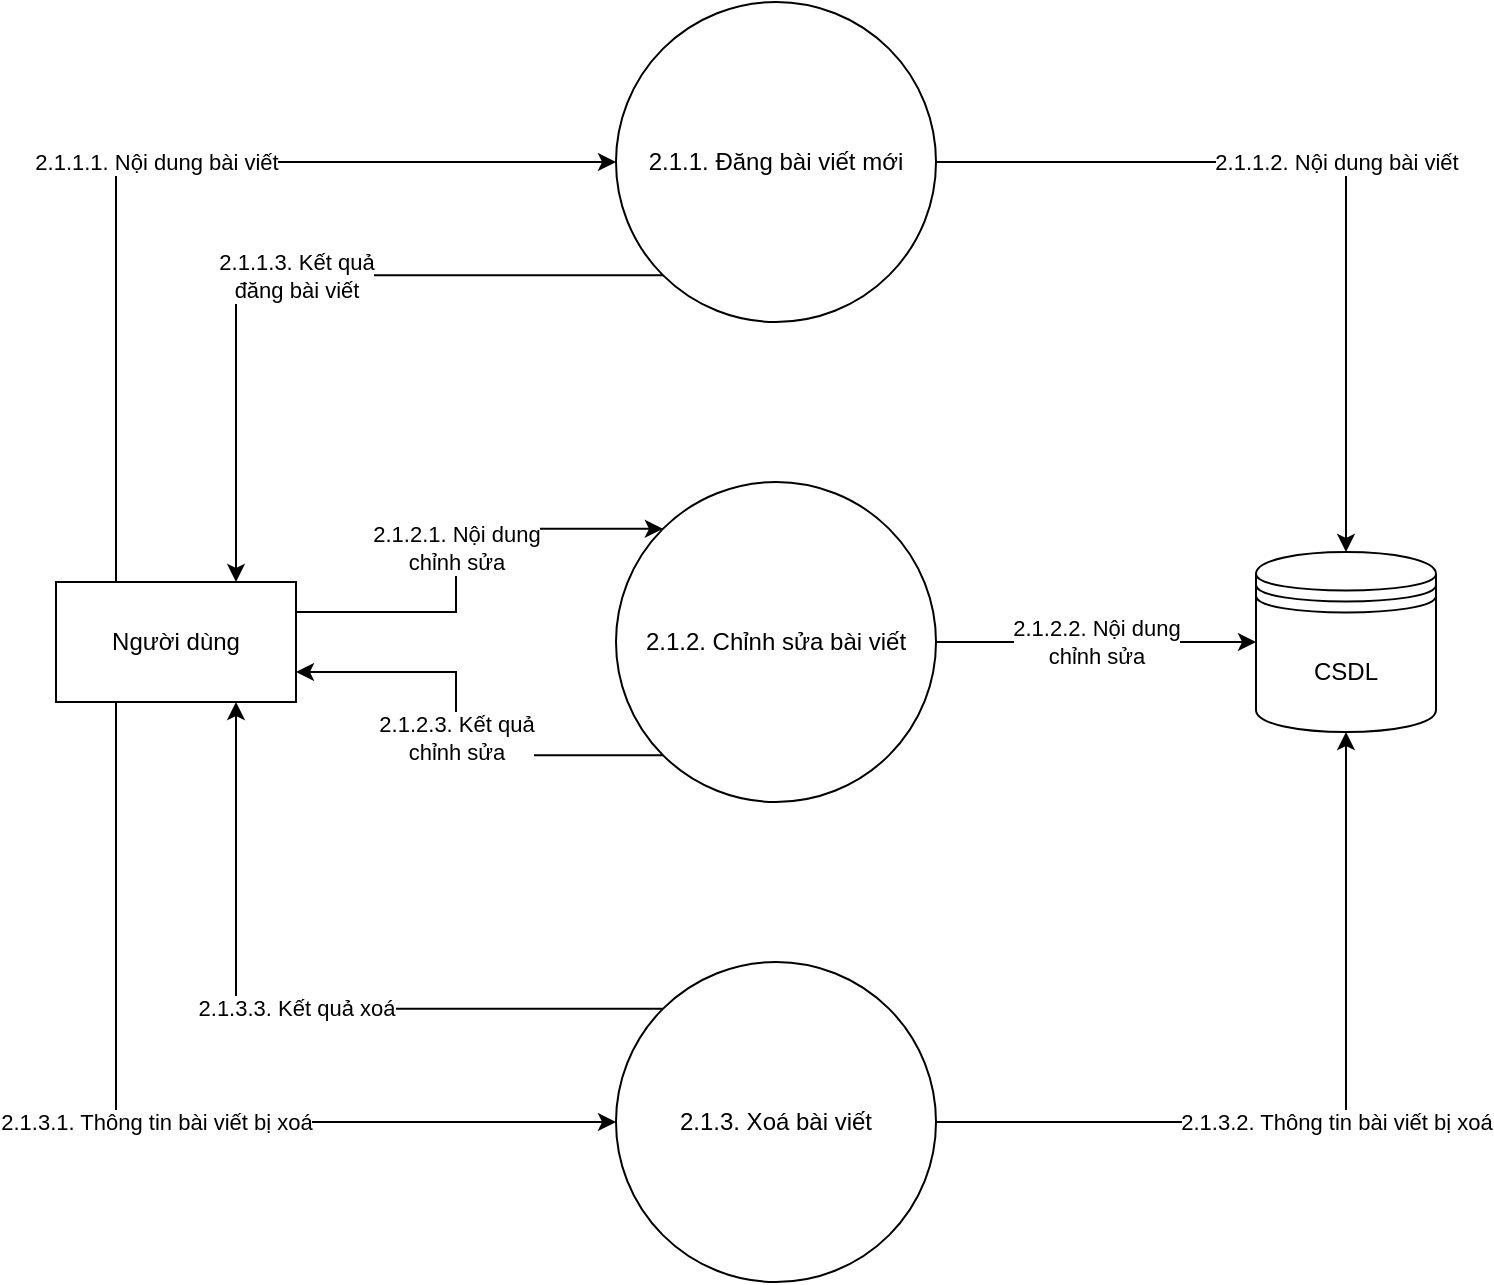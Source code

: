 <mxfile version="13.7.3" type="device"><diagram id="eOR5_-srcEoRwRIAMjtT" name="Page-1"><mxGraphModel dx="1086" dy="846" grid="1" gridSize="10" guides="1" tooltips="1" connect="1" arrows="1" fold="1" page="1" pageScale="1" pageWidth="850" pageHeight="1100" math="0" shadow="0"><root><mxCell id="0"/><mxCell id="1" parent="0"/><mxCell id="BeteSrX2ZeOFd_AWiEyX-6" value="2.1.1.1. Nội dung bài viết" style="edgeStyle=orthogonalEdgeStyle;rounded=0;orthogonalLoop=1;jettySize=auto;html=1;exitX=0.25;exitY=0;exitDx=0;exitDy=0;entryX=0;entryY=0.5;entryDx=0;entryDy=0;" edge="1" parent="1" source="zBEoTxyViTNBASUnuy_S-3" target="BeteSrX2ZeOFd_AWiEyX-3"><mxGeometry relative="1" as="geometry"><Array as="points"><mxPoint x="110" y="120"/></Array></mxGeometry></mxCell><mxCell id="BeteSrX2ZeOFd_AWiEyX-9" value="2.1.2.1. Nội dung&lt;br&gt;chỉnh sửa" style="edgeStyle=orthogonalEdgeStyle;rounded=0;orthogonalLoop=1;jettySize=auto;html=1;exitX=1;exitY=0.25;exitDx=0;exitDy=0;entryX=0;entryY=0;entryDx=0;entryDy=0;" edge="1" parent="1" source="zBEoTxyViTNBASUnuy_S-3" target="zBEoTxyViTNBASUnuy_S-10"><mxGeometry relative="1" as="geometry"/></mxCell><mxCell id="BeteSrX2ZeOFd_AWiEyX-13" value="2.1.3.1. Thông tin bài viết bị xoá" style="edgeStyle=orthogonalEdgeStyle;rounded=0;orthogonalLoop=1;jettySize=auto;html=1;exitX=0.25;exitY=1;exitDx=0;exitDy=0;entryX=0;entryY=0.5;entryDx=0;entryDy=0;" edge="1" parent="1" source="zBEoTxyViTNBASUnuy_S-3" target="BeteSrX2ZeOFd_AWiEyX-4"><mxGeometry relative="1" as="geometry"><Array as="points"><mxPoint x="110" y="600"/></Array></mxGeometry></mxCell><mxCell id="zBEoTxyViTNBASUnuy_S-3" value="Người dùng" style="rounded=0;whiteSpace=wrap;html=1;" parent="1" vertex="1"><mxGeometry x="80" y="330" width="120" height="60" as="geometry"/></mxCell><mxCell id="zBEoTxyViTNBASUnuy_S-7" value="CSDL" style="shape=datastore;whiteSpace=wrap;html=1;" parent="1" vertex="1"><mxGeometry x="680" y="315" width="90" height="90" as="geometry"/></mxCell><mxCell id="BeteSrX2ZeOFd_AWiEyX-11" value="2.1.2.2. Nội dung&lt;br&gt;chỉnh sửa" style="edgeStyle=orthogonalEdgeStyle;rounded=0;orthogonalLoop=1;jettySize=auto;html=1;exitX=1;exitY=0.5;exitDx=0;exitDy=0;entryX=0;entryY=0.5;entryDx=0;entryDy=0;" edge="1" parent="1" source="zBEoTxyViTNBASUnuy_S-10" target="zBEoTxyViTNBASUnuy_S-7"><mxGeometry relative="1" as="geometry"/></mxCell><mxCell id="BeteSrX2ZeOFd_AWiEyX-12" value="2.1.2.3. Kết quả&lt;br&gt;chỉnh sửa" style="edgeStyle=orthogonalEdgeStyle;rounded=0;orthogonalLoop=1;jettySize=auto;html=1;exitX=0;exitY=1;exitDx=0;exitDy=0;entryX=1;entryY=0.75;entryDx=0;entryDy=0;" edge="1" parent="1" source="zBEoTxyViTNBASUnuy_S-10" target="zBEoTxyViTNBASUnuy_S-3"><mxGeometry relative="1" as="geometry"/></mxCell><mxCell id="zBEoTxyViTNBASUnuy_S-10" value="2.1.2. Chỉnh sửa bài viết" style="ellipse;whiteSpace=wrap;html=1;aspect=fixed;" parent="1" vertex="1"><mxGeometry x="360" y="280" width="160" height="160" as="geometry"/></mxCell><mxCell id="BeteSrX2ZeOFd_AWiEyX-7" value="2.1.1.2. Nội dung bài viết" style="edgeStyle=orthogonalEdgeStyle;rounded=0;orthogonalLoop=1;jettySize=auto;html=1;exitX=1;exitY=0.5;exitDx=0;exitDy=0;entryX=0.5;entryY=0;entryDx=0;entryDy=0;" edge="1" parent="1" source="BeteSrX2ZeOFd_AWiEyX-3" target="zBEoTxyViTNBASUnuy_S-7"><mxGeometry relative="1" as="geometry"/></mxCell><mxCell id="BeteSrX2ZeOFd_AWiEyX-8" value="2.1.1.3. Kết quả&lt;br&gt;đăng bài viết" style="edgeStyle=orthogonalEdgeStyle;rounded=0;orthogonalLoop=1;jettySize=auto;html=1;exitX=0;exitY=1;exitDx=0;exitDy=0;entryX=0.75;entryY=0;entryDx=0;entryDy=0;" edge="1" parent="1" source="BeteSrX2ZeOFd_AWiEyX-3" target="zBEoTxyViTNBASUnuy_S-3"><mxGeometry relative="1" as="geometry"/></mxCell><mxCell id="BeteSrX2ZeOFd_AWiEyX-3" value="2.1.1. Đăng bài viết mới" style="ellipse;whiteSpace=wrap;html=1;aspect=fixed;" vertex="1" parent="1"><mxGeometry x="360" y="40" width="160" height="160" as="geometry"/></mxCell><mxCell id="BeteSrX2ZeOFd_AWiEyX-14" value="2.1.3.3. Kết quả xoá" style="edgeStyle=orthogonalEdgeStyle;rounded=0;orthogonalLoop=1;jettySize=auto;html=1;exitX=0;exitY=0;exitDx=0;exitDy=0;entryX=0.75;entryY=1;entryDx=0;entryDy=0;" edge="1" parent="1" source="BeteSrX2ZeOFd_AWiEyX-4" target="zBEoTxyViTNBASUnuy_S-3"><mxGeometry relative="1" as="geometry"/></mxCell><mxCell id="BeteSrX2ZeOFd_AWiEyX-15" value="2.1.3.2. Thông tin bài viết bị xoá" style="edgeStyle=orthogonalEdgeStyle;rounded=0;orthogonalLoop=1;jettySize=auto;html=1;exitX=1;exitY=0.5;exitDx=0;exitDy=0;entryX=0.5;entryY=1;entryDx=0;entryDy=0;" edge="1" parent="1" source="BeteSrX2ZeOFd_AWiEyX-4" target="zBEoTxyViTNBASUnuy_S-7"><mxGeometry relative="1" as="geometry"/></mxCell><mxCell id="BeteSrX2ZeOFd_AWiEyX-4" value="2.1.3. Xoá bài viết" style="ellipse;whiteSpace=wrap;html=1;aspect=fixed;" vertex="1" parent="1"><mxGeometry x="360" y="520" width="160" height="160" as="geometry"/></mxCell></root></mxGraphModel></diagram></mxfile>